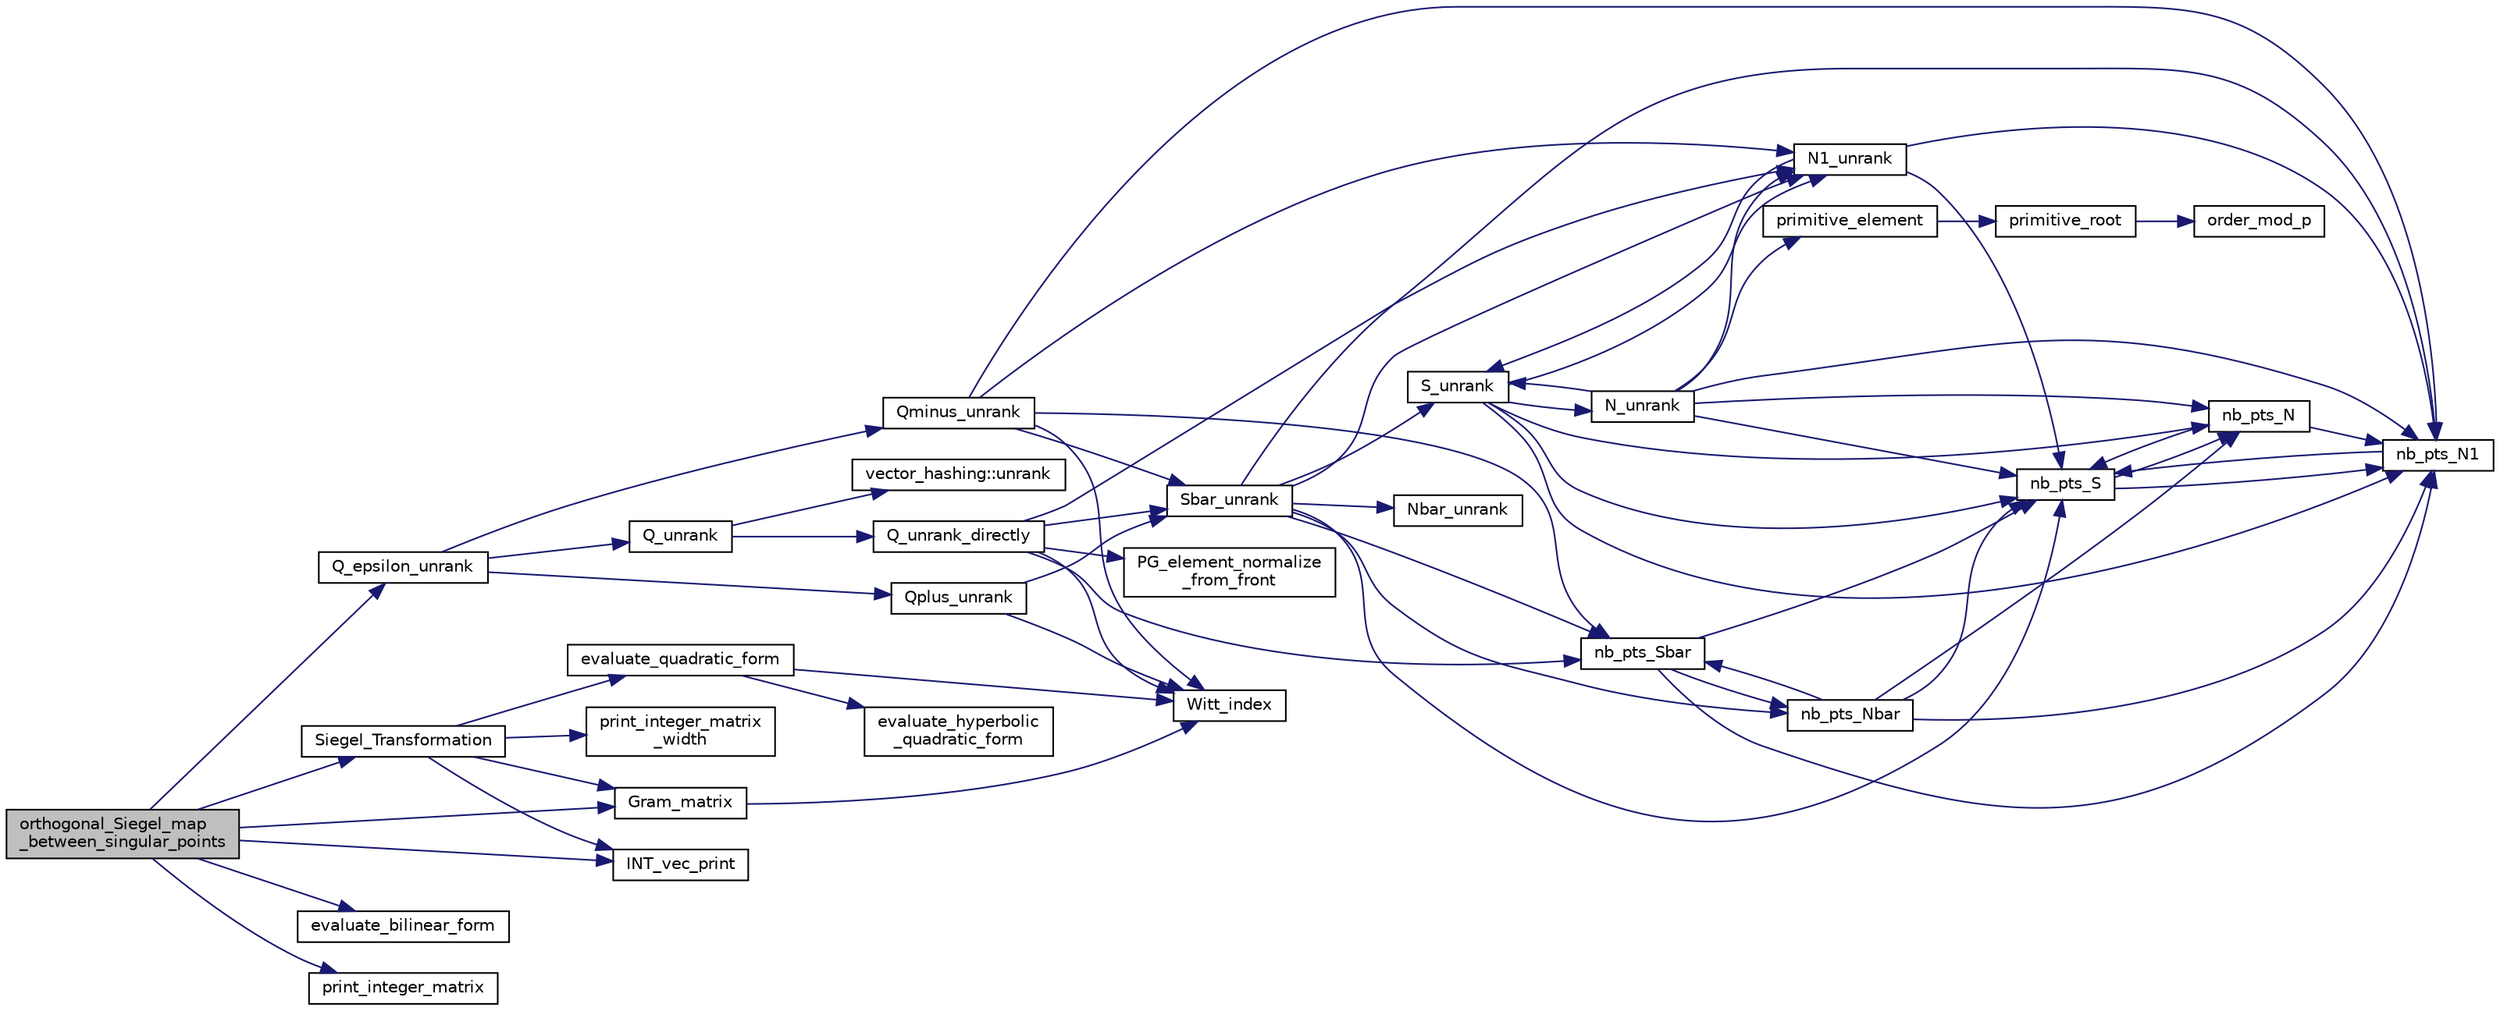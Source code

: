 digraph "orthogonal_Siegel_map_between_singular_points"
{
  edge [fontname="Helvetica",fontsize="10",labelfontname="Helvetica",labelfontsize="10"];
  node [fontname="Helvetica",fontsize="10",shape=record];
  rankdir="LR";
  Node12231 [label="orthogonal_Siegel_map\l_between_singular_points",height=0.2,width=0.4,color="black", fillcolor="grey75", style="filled", fontcolor="black"];
  Node12231 -> Node12232 [color="midnightblue",fontsize="10",style="solid",fontname="Helvetica"];
  Node12232 [label="Q_epsilon_unrank",height=0.2,width=0.4,color="black", fillcolor="white", style="filled",URL="$db/da0/lib_2foundations_2geometry_2orthogonal__points_8_c.html#af162c4d30d4a6528299e37551c353e7b"];
  Node12232 -> Node12233 [color="midnightblue",fontsize="10",style="solid",fontname="Helvetica"];
  Node12233 [label="Q_unrank",height=0.2,width=0.4,color="black", fillcolor="white", style="filled",URL="$db/da0/lib_2foundations_2geometry_2orthogonal__points_8_c.html#a6d02923d5b54ef796934e753e6f5b65b"];
  Node12233 -> Node12234 [color="midnightblue",fontsize="10",style="solid",fontname="Helvetica"];
  Node12234 [label="vector_hashing::unrank",height=0.2,width=0.4,color="black", fillcolor="white", style="filled",URL="$d8/daa/classvector__hashing.html#abbebd3a96a6d27a34b9b49af99e2ed3d"];
  Node12233 -> Node12235 [color="midnightblue",fontsize="10",style="solid",fontname="Helvetica"];
  Node12235 [label="Q_unrank_directly",height=0.2,width=0.4,color="black", fillcolor="white", style="filled",URL="$db/da0/lib_2foundations_2geometry_2orthogonal__points_8_c.html#a105e7e72249e78fcf0785c69099d90ce"];
  Node12235 -> Node12236 [color="midnightblue",fontsize="10",style="solid",fontname="Helvetica"];
  Node12236 [label="Witt_index",height=0.2,width=0.4,color="black", fillcolor="white", style="filled",URL="$db/da0/lib_2foundations_2geometry_2orthogonal__points_8_c.html#ab3483ecb9859a6758f82b5327da50534"];
  Node12235 -> Node12237 [color="midnightblue",fontsize="10",style="solid",fontname="Helvetica"];
  Node12237 [label="nb_pts_Sbar",height=0.2,width=0.4,color="black", fillcolor="white", style="filled",URL="$db/da0/lib_2foundations_2geometry_2orthogonal__points_8_c.html#a986dda26505c9934c771578b084f67cc"];
  Node12237 -> Node12238 [color="midnightblue",fontsize="10",style="solid",fontname="Helvetica"];
  Node12238 [label="nb_pts_S",height=0.2,width=0.4,color="black", fillcolor="white", style="filled",URL="$db/da0/lib_2foundations_2geometry_2orthogonal__points_8_c.html#a9bc3dec6e722644d182738102c3e04f3"];
  Node12238 -> Node12239 [color="midnightblue",fontsize="10",style="solid",fontname="Helvetica"];
  Node12239 [label="nb_pts_N",height=0.2,width=0.4,color="black", fillcolor="white", style="filled",URL="$db/da0/lib_2foundations_2geometry_2orthogonal__points_8_c.html#a93e16898c27b1d1c0a6405a7b0615ba6"];
  Node12239 -> Node12238 [color="midnightblue",fontsize="10",style="solid",fontname="Helvetica"];
  Node12239 -> Node12240 [color="midnightblue",fontsize="10",style="solid",fontname="Helvetica"];
  Node12240 [label="nb_pts_N1",height=0.2,width=0.4,color="black", fillcolor="white", style="filled",URL="$db/da0/lib_2foundations_2geometry_2orthogonal__points_8_c.html#ae0f2e1c76523db67b4ec9629ccc35bc6"];
  Node12240 -> Node12238 [color="midnightblue",fontsize="10",style="solid",fontname="Helvetica"];
  Node12238 -> Node12240 [color="midnightblue",fontsize="10",style="solid",fontname="Helvetica"];
  Node12237 -> Node12241 [color="midnightblue",fontsize="10",style="solid",fontname="Helvetica"];
  Node12241 [label="nb_pts_Nbar",height=0.2,width=0.4,color="black", fillcolor="white", style="filled",URL="$db/da0/lib_2foundations_2geometry_2orthogonal__points_8_c.html#a51b4684a176c6841fd3cd6c34c684c2c"];
  Node12241 -> Node12237 [color="midnightblue",fontsize="10",style="solid",fontname="Helvetica"];
  Node12241 -> Node12239 [color="midnightblue",fontsize="10",style="solid",fontname="Helvetica"];
  Node12241 -> Node12238 [color="midnightblue",fontsize="10",style="solid",fontname="Helvetica"];
  Node12241 -> Node12240 [color="midnightblue",fontsize="10",style="solid",fontname="Helvetica"];
  Node12237 -> Node12240 [color="midnightblue",fontsize="10",style="solid",fontname="Helvetica"];
  Node12235 -> Node12242 [color="midnightblue",fontsize="10",style="solid",fontname="Helvetica"];
  Node12242 [label="Sbar_unrank",height=0.2,width=0.4,color="black", fillcolor="white", style="filled",URL="$db/da0/lib_2foundations_2geometry_2orthogonal__points_8_c.html#a65d9b9ccfff12dd92f4f4e8360701c98"];
  Node12242 -> Node12237 [color="midnightblue",fontsize="10",style="solid",fontname="Helvetica"];
  Node12242 -> Node12238 [color="midnightblue",fontsize="10",style="solid",fontname="Helvetica"];
  Node12242 -> Node12243 [color="midnightblue",fontsize="10",style="solid",fontname="Helvetica"];
  Node12243 [label="S_unrank",height=0.2,width=0.4,color="black", fillcolor="white", style="filled",URL="$db/da0/lib_2foundations_2geometry_2orthogonal__points_8_c.html#a18964a35af25f1b4a85f4eaeb1543d92"];
  Node12243 -> Node12238 [color="midnightblue",fontsize="10",style="solid",fontname="Helvetica"];
  Node12243 -> Node12239 [color="midnightblue",fontsize="10",style="solid",fontname="Helvetica"];
  Node12243 -> Node12240 [color="midnightblue",fontsize="10",style="solid",fontname="Helvetica"];
  Node12243 -> Node12244 [color="midnightblue",fontsize="10",style="solid",fontname="Helvetica"];
  Node12244 [label="N_unrank",height=0.2,width=0.4,color="black", fillcolor="white", style="filled",URL="$db/da0/lib_2foundations_2geometry_2orthogonal__points_8_c.html#ab79724bd19da3bc1b383550113f9d7aa"];
  Node12244 -> Node12238 [color="midnightblue",fontsize="10",style="solid",fontname="Helvetica"];
  Node12244 -> Node12239 [color="midnightblue",fontsize="10",style="solid",fontname="Helvetica"];
  Node12244 -> Node12243 [color="midnightblue",fontsize="10",style="solid",fontname="Helvetica"];
  Node12244 -> Node12240 [color="midnightblue",fontsize="10",style="solid",fontname="Helvetica"];
  Node12244 -> Node12245 [color="midnightblue",fontsize="10",style="solid",fontname="Helvetica"];
  Node12245 [label="N1_unrank",height=0.2,width=0.4,color="black", fillcolor="white", style="filled",URL="$db/da0/lib_2foundations_2geometry_2orthogonal__points_8_c.html#aa9427e27f7f207c1baff3a34cc5d78cf"];
  Node12245 -> Node12238 [color="midnightblue",fontsize="10",style="solid",fontname="Helvetica"];
  Node12245 -> Node12240 [color="midnightblue",fontsize="10",style="solid",fontname="Helvetica"];
  Node12245 -> Node12243 [color="midnightblue",fontsize="10",style="solid",fontname="Helvetica"];
  Node12244 -> Node12246 [color="midnightblue",fontsize="10",style="solid",fontname="Helvetica"];
  Node12246 [label="primitive_element",height=0.2,width=0.4,color="black", fillcolor="white", style="filled",URL="$db/da0/lib_2foundations_2geometry_2orthogonal__points_8_c.html#a97350390ec02c8cd9f54751708e28768"];
  Node12246 -> Node12247 [color="midnightblue",fontsize="10",style="solid",fontname="Helvetica"];
  Node12247 [label="primitive_root",height=0.2,width=0.4,color="black", fillcolor="white", style="filled",URL="$de/dc5/algebra__and__number__theory_8h.html#a0b6f7619d12ff2c4e60b852b820b0972"];
  Node12247 -> Node12248 [color="midnightblue",fontsize="10",style="solid",fontname="Helvetica"];
  Node12248 [label="order_mod_p",height=0.2,width=0.4,color="black", fillcolor="white", style="filled",URL="$df/dda/number__theory_8_c.html#aa38aa7e68ab81726a4462995135456b2"];
  Node12243 -> Node12245 [color="midnightblue",fontsize="10",style="solid",fontname="Helvetica"];
  Node12242 -> Node12241 [color="midnightblue",fontsize="10",style="solid",fontname="Helvetica"];
  Node12242 -> Node12240 [color="midnightblue",fontsize="10",style="solid",fontname="Helvetica"];
  Node12242 -> Node12249 [color="midnightblue",fontsize="10",style="solid",fontname="Helvetica"];
  Node12249 [label="Nbar_unrank",height=0.2,width=0.4,color="black", fillcolor="white", style="filled",URL="$db/da0/lib_2foundations_2geometry_2orthogonal__points_8_c.html#ad641d8fb061c898a2c18266e263fb278"];
  Node12242 -> Node12245 [color="midnightblue",fontsize="10",style="solid",fontname="Helvetica"];
  Node12235 -> Node12250 [color="midnightblue",fontsize="10",style="solid",fontname="Helvetica"];
  Node12250 [label="PG_element_normalize\l_from_front",height=0.2,width=0.4,color="black", fillcolor="white", style="filled",URL="$d4/d67/geometry_8h.html#af675caf5f9975573455c8d93cb56bf95"];
  Node12235 -> Node12245 [color="midnightblue",fontsize="10",style="solid",fontname="Helvetica"];
  Node12232 -> Node12251 [color="midnightblue",fontsize="10",style="solid",fontname="Helvetica"];
  Node12251 [label="Qplus_unrank",height=0.2,width=0.4,color="black", fillcolor="white", style="filled",URL="$db/da0/lib_2foundations_2geometry_2orthogonal__points_8_c.html#ad50512edd586919700e033744b4a03c8"];
  Node12251 -> Node12236 [color="midnightblue",fontsize="10",style="solid",fontname="Helvetica"];
  Node12251 -> Node12242 [color="midnightblue",fontsize="10",style="solid",fontname="Helvetica"];
  Node12232 -> Node12252 [color="midnightblue",fontsize="10",style="solid",fontname="Helvetica"];
  Node12252 [label="Qminus_unrank",height=0.2,width=0.4,color="black", fillcolor="white", style="filled",URL="$db/da0/lib_2foundations_2geometry_2orthogonal__points_8_c.html#ac2dd18f435ab479095b836a483c12c7d"];
  Node12252 -> Node12236 [color="midnightblue",fontsize="10",style="solid",fontname="Helvetica"];
  Node12252 -> Node12237 [color="midnightblue",fontsize="10",style="solid",fontname="Helvetica"];
  Node12252 -> Node12242 [color="midnightblue",fontsize="10",style="solid",fontname="Helvetica"];
  Node12252 -> Node12240 [color="midnightblue",fontsize="10",style="solid",fontname="Helvetica"];
  Node12252 -> Node12245 [color="midnightblue",fontsize="10",style="solid",fontname="Helvetica"];
  Node12231 -> Node12253 [color="midnightblue",fontsize="10",style="solid",fontname="Helvetica"];
  Node12253 [label="INT_vec_print",height=0.2,width=0.4,color="black", fillcolor="white", style="filled",URL="$df/dbf/sajeeb_8_c.html#a79a5901af0b47dd0d694109543c027fe"];
  Node12231 -> Node12254 [color="midnightblue",fontsize="10",style="solid",fontname="Helvetica"];
  Node12254 [label="evaluate_bilinear_form",height=0.2,width=0.4,color="black", fillcolor="white", style="filled",URL="$db/da0/lib_2foundations_2geometry_2orthogonal__points_8_c.html#ab6f6bfa144b4d2700e3ed27497d83d5f"];
  Node12231 -> Node12255 [color="midnightblue",fontsize="10",style="solid",fontname="Helvetica"];
  Node12255 [label="Gram_matrix",height=0.2,width=0.4,color="black", fillcolor="white", style="filled",URL="$db/da0/lib_2foundations_2geometry_2orthogonal__points_8_c.html#ac12dc10369b65c42bea69e71edb126a1"];
  Node12255 -> Node12236 [color="midnightblue",fontsize="10",style="solid",fontname="Helvetica"];
  Node12231 -> Node12256 [color="midnightblue",fontsize="10",style="solid",fontname="Helvetica"];
  Node12256 [label="print_integer_matrix",height=0.2,width=0.4,color="black", fillcolor="white", style="filled",URL="$d5/db4/io__and__os_8h.html#ab4d187a9b89a64102b971201b789b653"];
  Node12231 -> Node12257 [color="midnightblue",fontsize="10",style="solid",fontname="Helvetica"];
  Node12257 [label="Siegel_Transformation",height=0.2,width=0.4,color="black", fillcolor="white", style="filled",URL="$db/da0/lib_2foundations_2geometry_2orthogonal__points_8_c.html#a126317c4062c73932a8e94268c0205cb"];
  Node12257 -> Node12253 [color="midnightblue",fontsize="10",style="solid",fontname="Helvetica"];
  Node12257 -> Node12255 [color="midnightblue",fontsize="10",style="solid",fontname="Helvetica"];
  Node12257 -> Node12258 [color="midnightblue",fontsize="10",style="solid",fontname="Helvetica"];
  Node12258 [label="evaluate_quadratic_form",height=0.2,width=0.4,color="black", fillcolor="white", style="filled",URL="$db/da0/lib_2foundations_2geometry_2orthogonal__points_8_c.html#a4faa3ca9079fe60d4ad421506491ed6a"];
  Node12258 -> Node12236 [color="midnightblue",fontsize="10",style="solid",fontname="Helvetica"];
  Node12258 -> Node12259 [color="midnightblue",fontsize="10",style="solid",fontname="Helvetica"];
  Node12259 [label="evaluate_hyperbolic\l_quadratic_form",height=0.2,width=0.4,color="black", fillcolor="white", style="filled",URL="$db/da0/lib_2foundations_2geometry_2orthogonal__points_8_c.html#a5f2c422dc24d5720e7a1b36a794ba65a"];
  Node12257 -> Node12260 [color="midnightblue",fontsize="10",style="solid",fontname="Helvetica"];
  Node12260 [label="print_integer_matrix\l_width",height=0.2,width=0.4,color="black", fillcolor="white", style="filled",URL="$d5/db4/io__and__os_8h.html#aa78f3e73fc2179251bd15adbcc31573f"];
}
